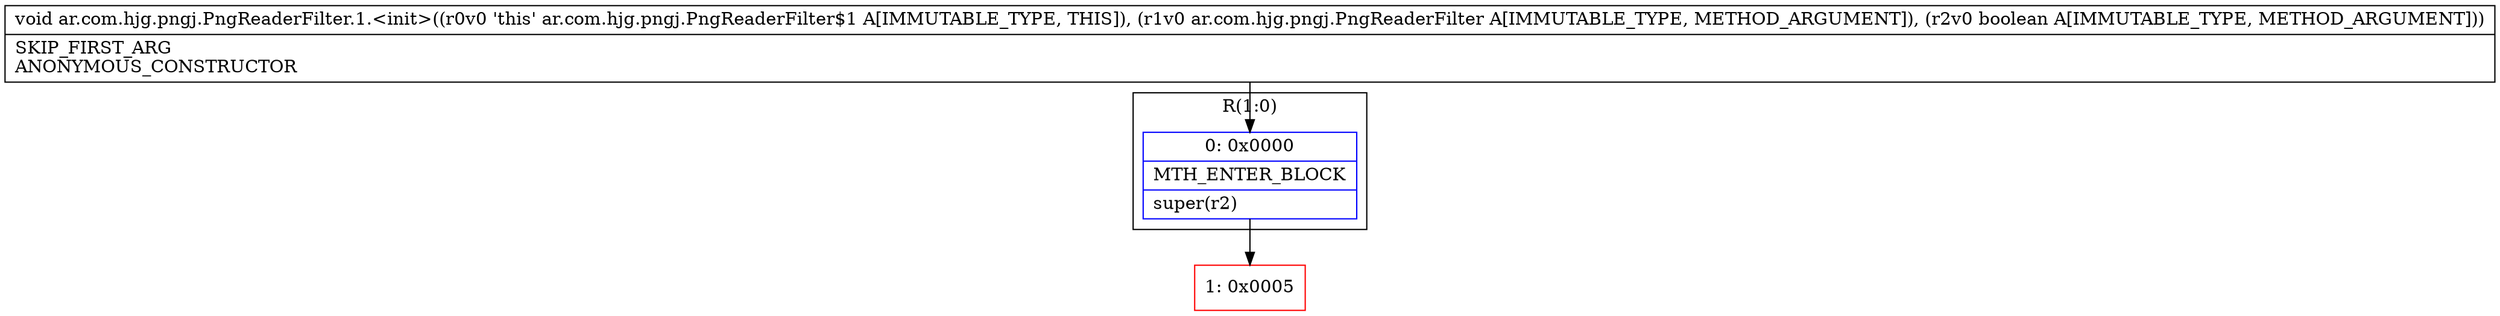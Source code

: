 digraph "CFG forar.com.hjg.pngj.PngReaderFilter.1.\<init\>(Lar\/com\/hjg\/pngj\/PngReaderFilter;Z)V" {
subgraph cluster_Region_19462696 {
label = "R(1:0)";
node [shape=record,color=blue];
Node_0 [shape=record,label="{0\:\ 0x0000|MTH_ENTER_BLOCK\l|super(r2)\l}"];
}
Node_1 [shape=record,color=red,label="{1\:\ 0x0005}"];
MethodNode[shape=record,label="{void ar.com.hjg.pngj.PngReaderFilter.1.\<init\>((r0v0 'this' ar.com.hjg.pngj.PngReaderFilter$1 A[IMMUTABLE_TYPE, THIS]), (r1v0 ar.com.hjg.pngj.PngReaderFilter A[IMMUTABLE_TYPE, METHOD_ARGUMENT]), (r2v0 boolean A[IMMUTABLE_TYPE, METHOD_ARGUMENT]))  | SKIP_FIRST_ARG\lANONYMOUS_CONSTRUCTOR\l}"];
MethodNode -> Node_0;
Node_0 -> Node_1;
}

